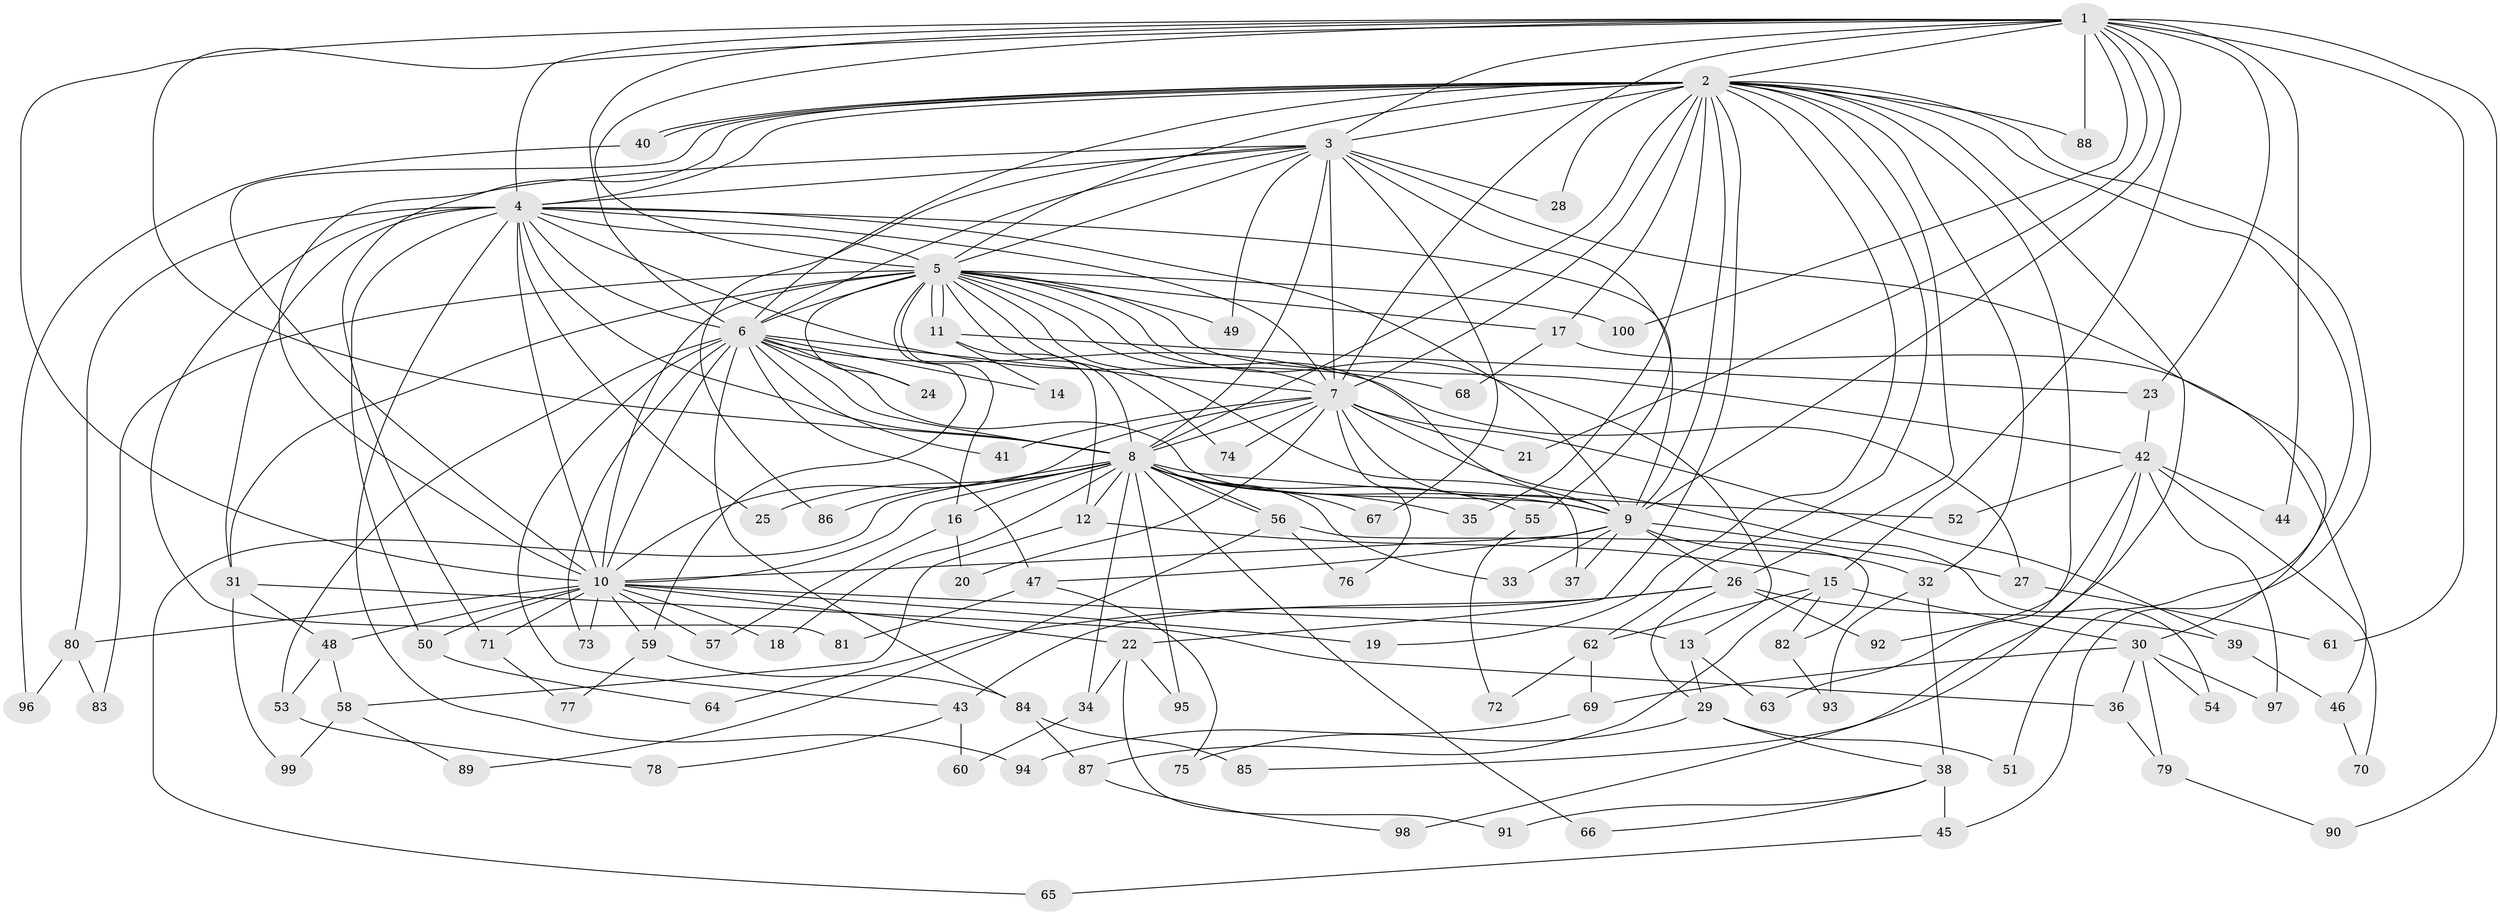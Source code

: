 // coarse degree distribution, {8: 0.03333333333333333, 27: 0.03333333333333333, 9: 0.03333333333333333, 7: 0.03333333333333333, 11: 0.03333333333333333, 5: 0.06666666666666667, 3: 0.3, 2: 0.2, 4: 0.1, 1: 0.16666666666666666}
// Generated by graph-tools (version 1.1) at 2025/17/03/04/25 18:17:53]
// undirected, 100 vertices, 225 edges
graph export_dot {
graph [start="1"]
  node [color=gray90,style=filled];
  1;
  2;
  3;
  4;
  5;
  6;
  7;
  8;
  9;
  10;
  11;
  12;
  13;
  14;
  15;
  16;
  17;
  18;
  19;
  20;
  21;
  22;
  23;
  24;
  25;
  26;
  27;
  28;
  29;
  30;
  31;
  32;
  33;
  34;
  35;
  36;
  37;
  38;
  39;
  40;
  41;
  42;
  43;
  44;
  45;
  46;
  47;
  48;
  49;
  50;
  51;
  52;
  53;
  54;
  55;
  56;
  57;
  58;
  59;
  60;
  61;
  62;
  63;
  64;
  65;
  66;
  67;
  68;
  69;
  70;
  71;
  72;
  73;
  74;
  75;
  76;
  77;
  78;
  79;
  80;
  81;
  82;
  83;
  84;
  85;
  86;
  87;
  88;
  89;
  90;
  91;
  92;
  93;
  94;
  95;
  96;
  97;
  98;
  99;
  100;
  1 -- 2;
  1 -- 3;
  1 -- 4;
  1 -- 5;
  1 -- 6;
  1 -- 7;
  1 -- 8;
  1 -- 9;
  1 -- 10;
  1 -- 15;
  1 -- 21;
  1 -- 23;
  1 -- 44;
  1 -- 61;
  1 -- 88;
  1 -- 90;
  1 -- 100;
  2 -- 3;
  2 -- 4;
  2 -- 5;
  2 -- 6;
  2 -- 7;
  2 -- 8;
  2 -- 9;
  2 -- 10;
  2 -- 17;
  2 -- 19;
  2 -- 22;
  2 -- 26;
  2 -- 28;
  2 -- 32;
  2 -- 35;
  2 -- 40;
  2 -- 40;
  2 -- 45;
  2 -- 51;
  2 -- 62;
  2 -- 63;
  2 -- 71;
  2 -- 85;
  2 -- 88;
  3 -- 4;
  3 -- 5;
  3 -- 6;
  3 -- 7;
  3 -- 8;
  3 -- 9;
  3 -- 10;
  3 -- 28;
  3 -- 30;
  3 -- 49;
  3 -- 67;
  3 -- 86;
  4 -- 5;
  4 -- 6;
  4 -- 7;
  4 -- 8;
  4 -- 9;
  4 -- 10;
  4 -- 25;
  4 -- 31;
  4 -- 50;
  4 -- 55;
  4 -- 68;
  4 -- 80;
  4 -- 81;
  4 -- 94;
  5 -- 6;
  5 -- 7;
  5 -- 8;
  5 -- 9;
  5 -- 10;
  5 -- 11;
  5 -- 11;
  5 -- 13;
  5 -- 16;
  5 -- 17;
  5 -- 24;
  5 -- 31;
  5 -- 37;
  5 -- 42;
  5 -- 49;
  5 -- 59;
  5 -- 74;
  5 -- 83;
  5 -- 100;
  6 -- 7;
  6 -- 8;
  6 -- 9;
  6 -- 10;
  6 -- 14;
  6 -- 24;
  6 -- 27;
  6 -- 41;
  6 -- 43;
  6 -- 47;
  6 -- 53;
  6 -- 73;
  6 -- 84;
  7 -- 8;
  7 -- 9;
  7 -- 10;
  7 -- 20;
  7 -- 21;
  7 -- 39;
  7 -- 41;
  7 -- 54;
  7 -- 74;
  7 -- 76;
  8 -- 9;
  8 -- 10;
  8 -- 12;
  8 -- 16;
  8 -- 18;
  8 -- 25;
  8 -- 33;
  8 -- 34;
  8 -- 35;
  8 -- 52;
  8 -- 55;
  8 -- 56;
  8 -- 56;
  8 -- 65;
  8 -- 66;
  8 -- 67;
  8 -- 86;
  8 -- 95;
  9 -- 10;
  9 -- 26;
  9 -- 27;
  9 -- 32;
  9 -- 33;
  9 -- 37;
  9 -- 47;
  10 -- 13;
  10 -- 18;
  10 -- 19;
  10 -- 22;
  10 -- 48;
  10 -- 50;
  10 -- 57;
  10 -- 59;
  10 -- 71;
  10 -- 73;
  10 -- 80;
  11 -- 12;
  11 -- 14;
  11 -- 23;
  12 -- 15;
  12 -- 58;
  13 -- 29;
  13 -- 63;
  15 -- 30;
  15 -- 62;
  15 -- 82;
  15 -- 87;
  16 -- 20;
  16 -- 57;
  17 -- 46;
  17 -- 68;
  22 -- 34;
  22 -- 91;
  22 -- 95;
  23 -- 42;
  26 -- 29;
  26 -- 39;
  26 -- 43;
  26 -- 64;
  26 -- 92;
  27 -- 61;
  29 -- 38;
  29 -- 51;
  29 -- 75;
  30 -- 36;
  30 -- 54;
  30 -- 69;
  30 -- 79;
  30 -- 97;
  31 -- 36;
  31 -- 48;
  31 -- 99;
  32 -- 38;
  32 -- 93;
  34 -- 60;
  36 -- 79;
  38 -- 45;
  38 -- 66;
  38 -- 91;
  39 -- 46;
  40 -- 96;
  42 -- 44;
  42 -- 52;
  42 -- 70;
  42 -- 92;
  42 -- 97;
  42 -- 98;
  43 -- 60;
  43 -- 78;
  45 -- 65;
  46 -- 70;
  47 -- 75;
  47 -- 81;
  48 -- 53;
  48 -- 58;
  50 -- 64;
  53 -- 78;
  55 -- 72;
  56 -- 76;
  56 -- 82;
  56 -- 89;
  58 -- 89;
  58 -- 99;
  59 -- 77;
  59 -- 84;
  62 -- 69;
  62 -- 72;
  69 -- 94;
  71 -- 77;
  79 -- 90;
  80 -- 83;
  80 -- 96;
  82 -- 93;
  84 -- 85;
  84 -- 87;
  87 -- 98;
}

